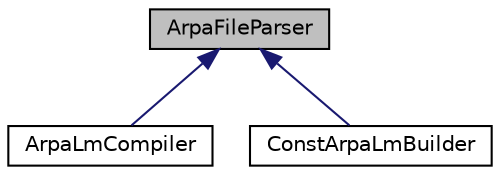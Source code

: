 digraph "ArpaFileParser"
{
  edge [fontname="Helvetica",fontsize="10",labelfontname="Helvetica",labelfontsize="10"];
  node [fontname="Helvetica",fontsize="10",shape=record];
  Node0 [label="ArpaFileParser",height=0.2,width=0.4,color="black", fillcolor="grey75", style="filled", fontcolor="black"];
  Node0 -> Node1 [dir="back",color="midnightblue",fontsize="10",style="solid",fontname="Helvetica"];
  Node1 [label="ArpaLmCompiler",height=0.2,width=0.4,color="black", fillcolor="white", style="filled",URL="$classkaldi_1_1ArpaLmCompiler.html"];
  Node0 -> Node2 [dir="back",color="midnightblue",fontsize="10",style="solid",fontname="Helvetica"];
  Node2 [label="ConstArpaLmBuilder",height=0.2,width=0.4,color="black", fillcolor="white", style="filled",URL="$classkaldi_1_1ConstArpaLmBuilder.html"];
}
